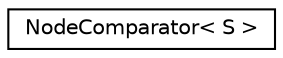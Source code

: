 digraph "Graphical Class Hierarchy"
{
 // INTERACTIVE_SVG=YES
 // LATEX_PDF_SIZE
  edge [fontname="Helvetica",fontsize="10",labelfontname="Helvetica",labelfontsize="10"];
  node [fontname="Helvetica",fontsize="10",shape=record];
  rankdir="LR";
  Node0 [label="NodeComparator\< S \>",height=0.2,width=0.4,color="black", fillcolor="white", style="filled",URL="$classNodeComparator.html",tooltip=" "];
}
